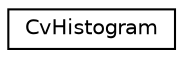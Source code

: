 digraph "Graphical Class Hierarchy"
{
 // LATEX_PDF_SIZE
  edge [fontname="Helvetica",fontsize="10",labelfontname="Helvetica",labelfontsize="10"];
  node [fontname="Helvetica",fontsize="10",shape=record];
  rankdir="LR";
  Node0 [label="CvHistogram",height=0.2,width=0.4,color="black", fillcolor="white", style="filled",URL="$struct_cv_histogram.html",tooltip=" "];
}
